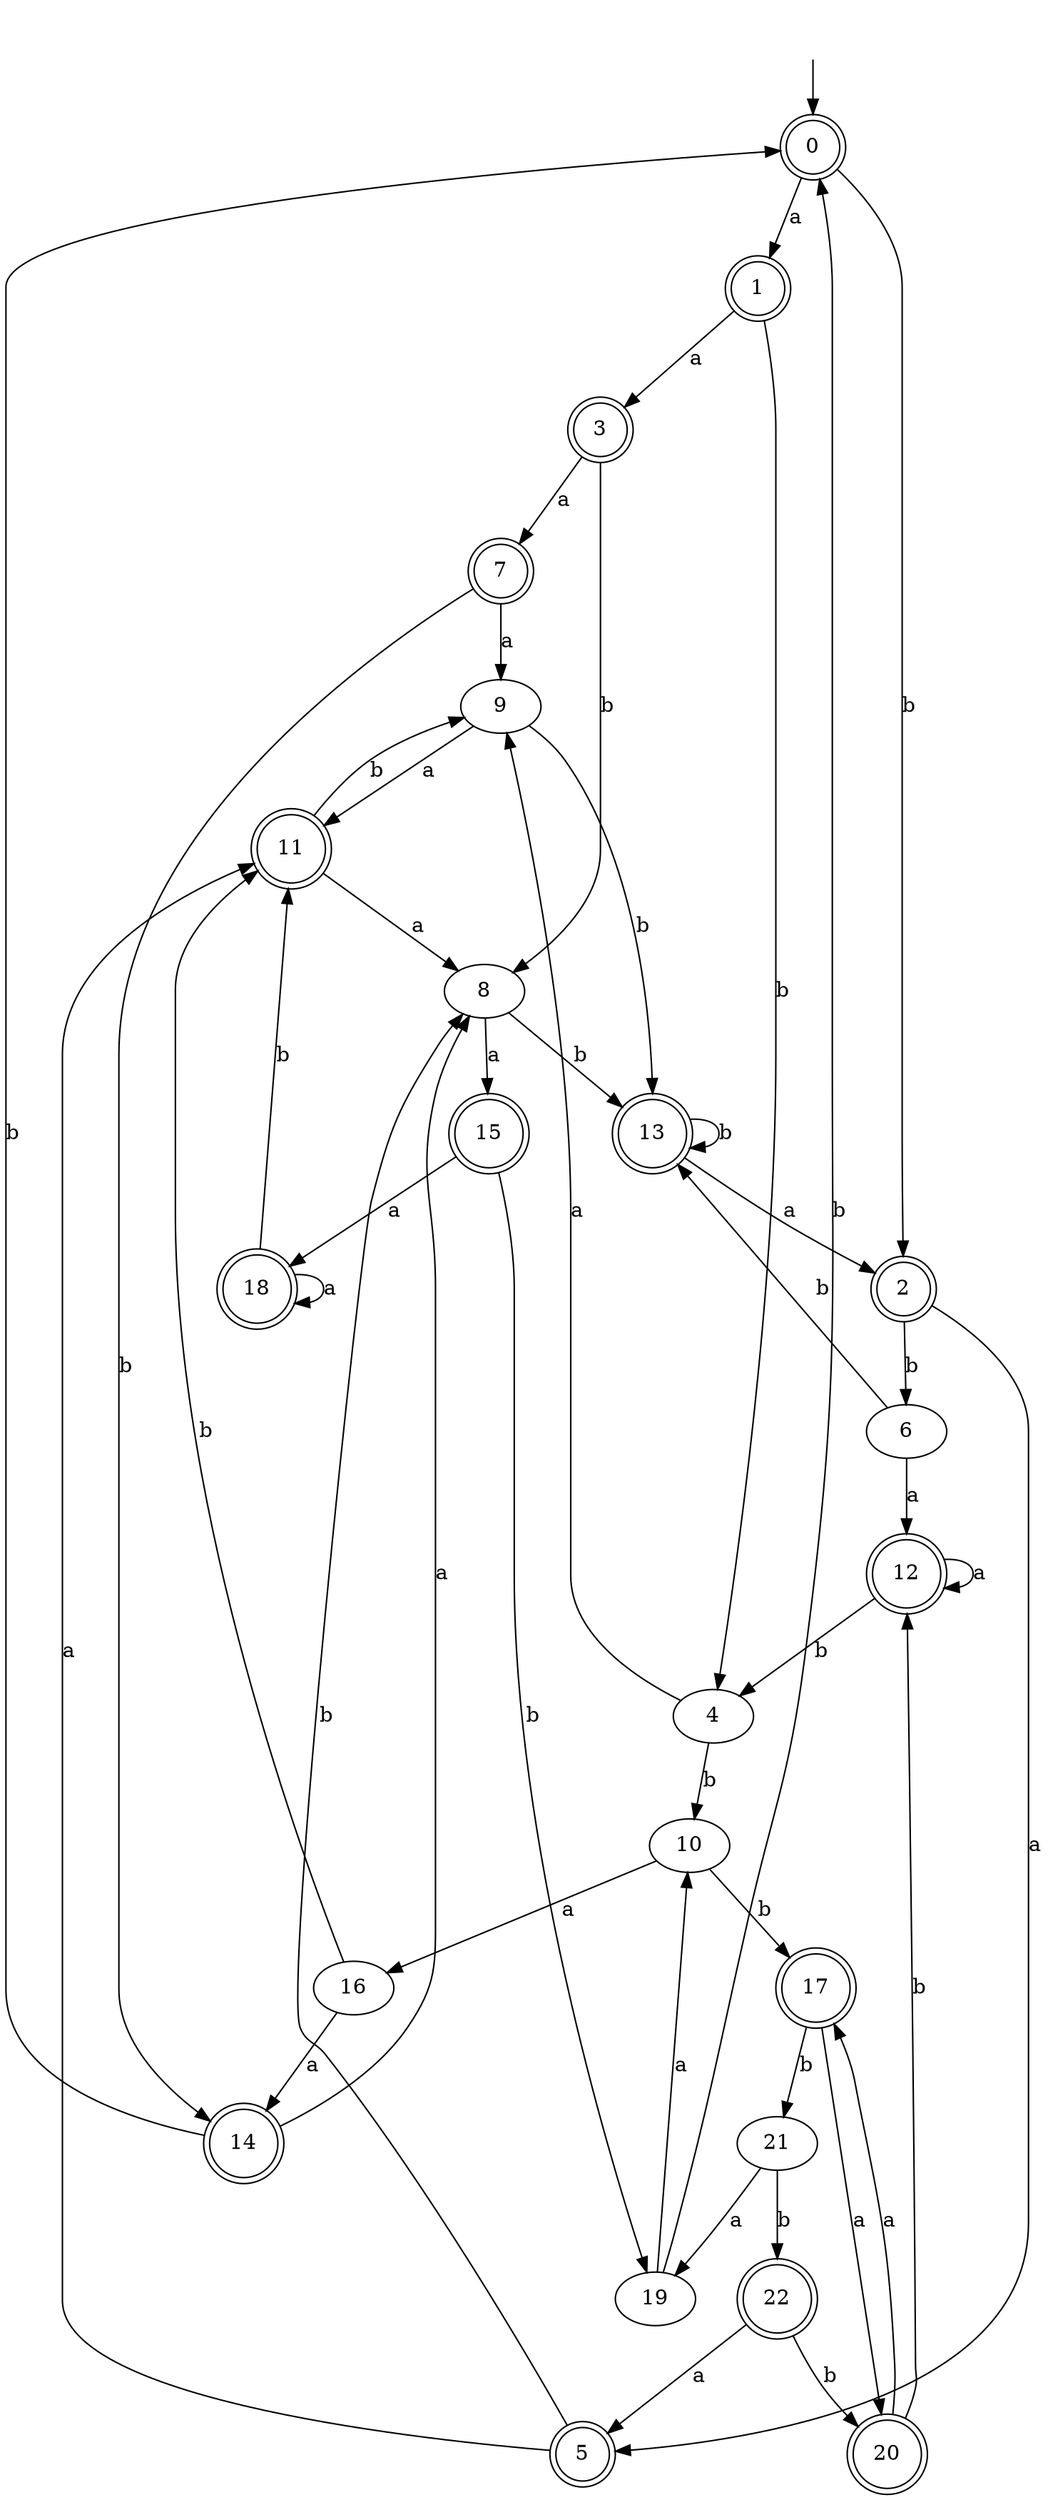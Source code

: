 digraph RandomDFA {
  __start0 [label="", shape=none];
  __start0 -> 0 [label=""];
  0 [shape=circle] [shape=doublecircle]
  0 -> 1 [label="a"]
  0 -> 2 [label="b"]
  1 [shape=doublecircle]
  1 -> 3 [label="a"]
  1 -> 4 [label="b"]
  2 [shape=doublecircle]
  2 -> 5 [label="a"]
  2 -> 6 [label="b"]
  3 [shape=doublecircle]
  3 -> 7 [label="a"]
  3 -> 8 [label="b"]
  4
  4 -> 9 [label="a"]
  4 -> 10 [label="b"]
  5 [shape=doublecircle]
  5 -> 11 [label="a"]
  5 -> 8 [label="b"]
  6
  6 -> 12 [label="a"]
  6 -> 13 [label="b"]
  7 [shape=doublecircle]
  7 -> 9 [label="a"]
  7 -> 14 [label="b"]
  8
  8 -> 15 [label="a"]
  8 -> 13 [label="b"]
  9
  9 -> 11 [label="a"]
  9 -> 13 [label="b"]
  10
  10 -> 16 [label="a"]
  10 -> 17 [label="b"]
  11 [shape=doublecircle]
  11 -> 8 [label="a"]
  11 -> 9 [label="b"]
  12 [shape=doublecircle]
  12 -> 12 [label="a"]
  12 -> 4 [label="b"]
  13 [shape=doublecircle]
  13 -> 2 [label="a"]
  13 -> 13 [label="b"]
  14 [shape=doublecircle]
  14 -> 8 [label="a"]
  14 -> 0 [label="b"]
  15 [shape=doublecircle]
  15 -> 18 [label="a"]
  15 -> 19 [label="b"]
  16
  16 -> 14 [label="a"]
  16 -> 11 [label="b"]
  17 [shape=doublecircle]
  17 -> 20 [label="a"]
  17 -> 21 [label="b"]
  18 [shape=doublecircle]
  18 -> 18 [label="a"]
  18 -> 11 [label="b"]
  19
  19 -> 10 [label="a"]
  19 -> 0 [label="b"]
  20 [shape=doublecircle]
  20 -> 17 [label="a"]
  20 -> 12 [label="b"]
  21
  21 -> 19 [label="a"]
  21 -> 22 [label="b"]
  22 [shape=doublecircle]
  22 -> 5 [label="a"]
  22 -> 20 [label="b"]
}
